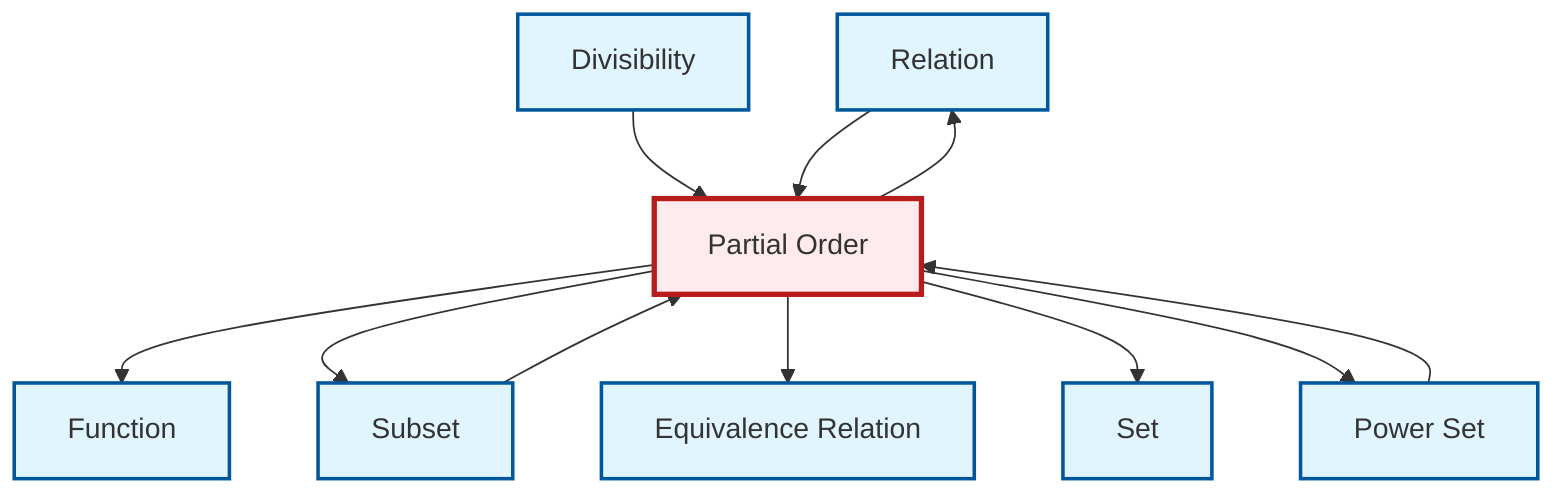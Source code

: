 graph TD
    classDef definition fill:#e1f5fe,stroke:#01579b,stroke-width:2px
    classDef theorem fill:#f3e5f5,stroke:#4a148c,stroke-width:2px
    classDef axiom fill:#fff3e0,stroke:#e65100,stroke-width:2px
    classDef example fill:#e8f5e9,stroke:#1b5e20,stroke-width:2px
    classDef current fill:#ffebee,stroke:#b71c1c,stroke-width:3px
    def-relation["Relation"]:::definition
    def-equivalence-relation["Equivalence Relation"]:::definition
    def-divisibility["Divisibility"]:::definition
    def-set["Set"]:::definition
    def-partial-order["Partial Order"]:::definition
    def-power-set["Power Set"]:::definition
    def-subset["Subset"]:::definition
    def-function["Function"]:::definition
    def-partial-order --> def-function
    def-partial-order --> def-subset
    def-power-set --> def-partial-order
    def-partial-order --> def-equivalence-relation
    def-partial-order --> def-set
    def-divisibility --> def-partial-order
    def-subset --> def-partial-order
    def-relation --> def-partial-order
    def-partial-order --> def-relation
    def-partial-order --> def-power-set
    class def-partial-order current
